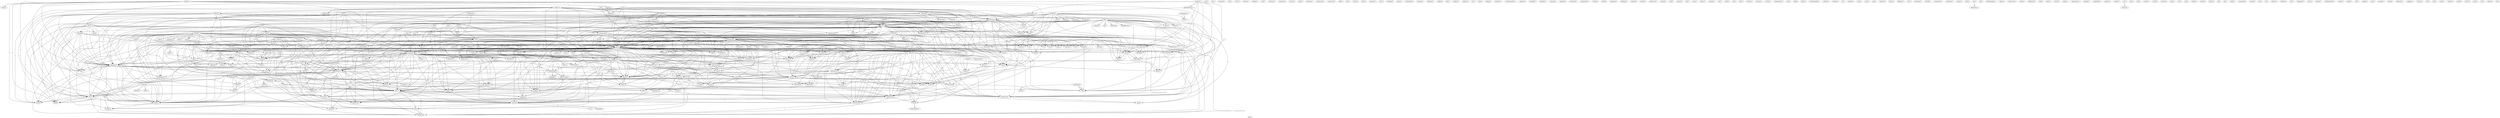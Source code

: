 digraph G {
  uses [ label="uses(4)" ];
  length [ label="length(6)" ];
  algorithm [ label="algorithm(6)" ];
  won [ label="won(1)" ];
  password [ label="password(3)" ];
  license [ label="license(1)" ];
  matter [ label="matter(1)" ];
  interoperate [ label="interoperate(1)" ];
  key [ label="key(32)" ];
  counter [ label="counter(1)" ];
  initialized [ label="initialized(1)" ];
  shipment [ label="shipment(1)" ];
  byte [ label="byte(1)" ];
  patent [ label="patent(1)" ];
  arr [ label="arr(3)" ];
  output [ label="output(5)" ];
  number [ label="number(15)" ];
  begins [ label="begins(1)" ];
  starts [ label="starts(1)" ];
  compress [ label="compress(3)" ];
  entropy [ label="entropy(7)" ];
  cryptanalysis [ label="cryptanalysis(11)" ];
  process [ label="process(2)" ];
  compress [ label="compress(1)" ];
  wedge [ label="wedge(1)" ];
  redundancy [ label="redundancy(4)" ];
  serve [ label="serve(2)" ];
  faq [ label="faq(6)" ];
  news [ label="news(2)" ];
  part [ label="part(9)" ];
  xx [ label="xx(1)" ];
  eighth [ label="eighth(1)" ];
  crypt [ label="crypt(7)" ];
  sha [ label="sha(1)" ];
  standard [ label="standard(1)" ];
  polyalphabetic [ label="polyalphabetic(1)" ];
  substitution [ label="substitution(6)" ];
  hardware [ label="hardware(4)" ];
  user [ label="user(3)" ];
  workstation [ label="workstation(1)" ];
  keyboard [ label="keyboard(1)" ];
  identifies [ label="identifies(1)" ];
  called [ label="called(2)" ];
  value [ label="value(2)" ];
  method [ label="method(3)" ];
  dependence [ label="dependence(1)" ];
  generator [ label="generator(2)" ];
  software [ label="software(6)" ];
  returns [ label="returns(1)" ];
  subject [ label="subject(2)" ];
  go [ label="go(1)" ];
  repeated [ label="repeated(1)" ];
  encryption [ label="encryption(10)" ];
  compression [ label="compression(6)" ];
  back [ label="back(1)" ];
  source [ label="source(6)" ];
  vol [ label="vol(6)" ];
  issuance [ label="issuance(1)" ];
  sell [ label="sell(1)" ];
  relaxation [ label="relaxation(2)" ];
  telephone [ label="telephone(2)" ];
  someone [ label="someone(2)" ];
  use [ label="use(5)" ];
  way [ label="way(1)" ];
  publish [ label="publish(1)" ];
  want [ label="want(1)" ];
  avoid [ label="avoid(1)" ];
  desire [ label="desire(1)" ];
  express [ label="express(1)" ];
  period [ label="period(1)" ];
  document [ label="document(1)" ];
  solution [ label="solution(2)" ];
  decrypt [ label="decrypt(3)" ];
  order [ label="order(1)" ];
  time [ label="time(8)" ];
  piracy [ label="piracy(1)" ];
  use [ label="use(3)" ];
  writes [ label="writes(1)" ];
  analysis [ label="analysis(2)" ];
  manner [ label="manner(1)" ];
  cipher [ label="cipher(8)" ];
  crack [ label="crack(1)" ];
  steve [ label="steve(1)" ];
  chance [ label="chance(1)" ];
  ranno [ label="ranno(2)" ];
  protects [ label="protects(1)" ];
  data [ label="data(2)" ];
  array [ label="array(2)" ];
  error [ label="error(1)" ];
  swap [ label="swap(2)" ];
  text [ label="text(11)" ];
  remain [ label="remain(1)" ];
  modran [ label="modran(1)" ];
  interval [ label="interval(3)" ];
  ranno [ label="ranno(3)" ];
  assume [ label="assume(2)" ];
  looks [ label="looks(1)" ];
  make [ label="make(4)" ];
  habit [ label="habit(1)" ];
  finds [ label="finds(1)" ];
  call [ label="call(2)" ];
  bergen [ label="bergen(1)" ];
  card [ label="card(1)" ];
  kinsman [ label="kinsman(1)" ];
  reporting [ label="reporting(1)" ];
  rsa [ label="rsa(1)" ];
  body [ label="body(1)" ];
  message [ label="message(4)" ];
  lecture [ label="lecture(1)" ];
  frequency [ label="frequency(3)" ];
  sample [ label="sample(2)" ];
  information [ label="information(9)" ];
  security [ label="security(5)" ];
  code [ label="code(3)" ];
  math [ label="math(1)" ];
  provides [ label="provides(1)" ];
  function [ label="function(4)" ];
  integer [ label="integer(1)" ];
  shuffle [ label="shuffle(3)" ];
  seed [ label="seed(3)" ];
  string [ label="string(2)" ];
  produce [ label="produce(1)" ];
  possession [ label="possession(1)" ];
  enemy [ label="enemy(2)" ];
  lacks [ label="lacks(1)" ];
  system [ label="system(3)" ];
  find [ label="find(3)" ];
  constraint [ label="constraint(1)" ];
  deal [ label="deal(1)" ];
  boy [ label="boy(1)" ];
  closed [ label="closed(1)" ];
  vigenere [ label="vigenere(1)" ];
  plaintext [ label="plaintext(4)" ];
  something [ label="something(3)" ];
  break [ label="break(4)" ];
  ciphertext [ label="ciphertext(7)" ];
  xor [ label="xor(3)" ];
  build [ label="build(1)" ];
  program [ label="program(1)" ];
  orem [ label="orem(1)" ];
  company [ label="company(1)" ];
  ut [ label="ut(1)" ];
  sells [ label="sells(1)" ];
  scheme [ label="scheme(1)" ];
  chinet [ label="chinet(1)" ];
  schneier [ label="schneier(2)" ];
  chi [ label="chi(1)" ];
  package [ label="package(3)" ];
  il [ label="il(1)" ];
  unit [ label="unit(1)" ];
  cat [ label="cat(2)" ];
  mail [ label="mail(6)" ];
  audio [ label="audio(2)" ];
  randomness [ label="randomness(2)" ];
  jure [ label="jure(1)" ];
  dev [ label="dev(2)" ];
  gives [ label="gives(3)" ];
  foo [ label="foo(1)" ];
  classified [ label="classified(1)" ];
  work [ label="work(4)" ];
  employs [ label="employs(1)" ];
  coded [ label="coded(1)" ];
  see [ label="see(6)" ];
  sin [ label="sin(2)" ];
  example [ label="example(9)" ];
  proceeds [ label="proceeds(1)" ];
  sense [ label="sense(1)" ];
  describe [ label="describe(2)" ];
  letter [ label="letter(2)" ];
  newsgroup [ label="newsgroup(1)" ];
  ask [ label="ask(1)" ];
  command [ label="command(3)" ];
  file [ label="file(3)" ];
  des [ label="des(3)" ];
  requires [ label="requires(1)" ];
  device [ label="device(1)" ];
  input [ label="input(1)" ];
  anything [ label="anything(1)" ];
  cryptologia [ label="cryptologia(6)" ];
  press [ label="press(1)" ];
  attempts [ label="attempts(1)" ];
  bahler [ label="bahler(2)" ];
  edu [ label="edu(2)" ];
  cryptography [ label="cryptography(7)" ];
  pub [ label="pub(1)" ];
  info [ label="info(1)" ];
  interoperation [ label="interoperation(1)" ];
  lifetime [ label="lifetime(1)" ];
  sequence [ label="sequence(4)" ];
  stream [ label="stream(4)" ];
  validate [ label="validate(1)" ];
  answer [ label="answer(3)" ];
  question [ label="question(3)" ];
  doesn [ label="doesn(2)" ];
  list [ label="list(8)" ];
  defeats [ label="defeats(1)" ];
  ftp [ label="ftp(1)" ];
  rtfm [ label="rtfm(1)" ];
  mit [ label="mit(1)" ];
  cia [ label="cia(1)" ];
  english [ label="english(2)" ];
  object [ label="object(1)" ];
  estimation [ label="estimation(1)" ];
  plenty [ label="plenty(1)" ];
  field [ label="field(1)" ];
  finite [ label="finite(1)" ];
  likelihood [ label="likelihood(2)" ];
  comes [ label="comes(1)" ];
  language [ label="language(2)" ];
  mean [ label="mean(1)" ];
  fact [ label="fact(3)" ];
  bit [ label="bit(4)" ];
  decryption [ label="decryption(3)" ];
  mean [ label="mean(2)" ];
  studies [ label="studies(1)" ];
  utah [ label="utah(1)" ];
  sound [ label="sound(2)" ];
  traffic [ label="traffic(2)" ];
  material [ label="material(2)" ];
  cryptosystem [ label="cryptosystem(3)" ];
  cover [ label="cover(2)" ];
  clock [ label="clock(1)" ];
  convert [ label="convert(1)" ];
  pseudo [ label="pseudo(1)" ];
  rest [ label="rest(1)" ];
  identifier [ label="identifier(1)" ];
  read [ label="read(1)" ];
  one [ label="one(1)" ];
  distribution [ label="distribution(3)" ];
  secure [ label="secure(2)" ];
  pseudo [ label="pseudo(2)" ];
  inkling [ label="inkling(1)" ];
  indicates [ label="indicates(1)" ];
  communication [ label="communication(1)" ];
  unix [ label="unix(4)" ];
  send [ label="send(3)" ];
  accessdata [ label="accessdata(2)" ];
  perform [ label="perform(1)" ];
  rosenfeld [ label="rosenfeld(1)" ];
  amount [ label="amount(3)" ];
  facilitate [ label="facilitate(1)" ];
  progress [ label="progress(1)" ];
  paradox [ label="paradox(1)" ];
  contains [ label="contains(1)" ];
  attacks [ label="attacks(1)" ];
  springer [ label="springer(1)" ];
  sum [ label="sum(1)" ];
  equals [ label="equals(1)" ];
  change [ label="change(1)" ];
  distinguish [ label="distinguish(1)" ];
  guide [ label="guide(1)" ];
  help [ label="help(1)" ];
  set [ label="set(2)" ];
  determine [ label="determine(1)" ];
  indication [ label="indication(1)" ];
  understand [ label="understand(1)" ];
  writing [ label="writing(1)" ];
  arrlth [ label="arrlth(2)" ];
  computer [ label="computer(1)" ];
  breaking [ label="breaking(1)" ];
  pc [ label="pc(1)" ];
  nothing [ label="nothing(1)" ];
  mossad [ label="mossad(2)" ];
  insight [ label="insight(1)" ];
  structure [ label="structure(1)" ];
  exploit [ label="exploit(1)" ];
  dimension [ label="dimension(1)" ];
  control [ label="control(1)" ];
  mind [ label="mind(1)" ];
  shift [ label="shift(1)" ];
  project [ label="project(1)" ];
  disk [ label="disk(4)" ];
  demo [ label="demo(2)" ];
  dea [ label="dea(1)" ];
  ncsu [ label="ncsu(1)" ];
  leaves [ label="leaves(1)" ];
  rom [ label="rom(7)" ];
  purpose [ label="purpose(1)" ];
  foil [ label="foil(2)" ];
  case [ label="case(3)" ];
  produced [ label="produced(2)" ];
  identification [ label="identification(1)" ];
  copy [ label="copy(2)" ];
  stage [ label="stage(1)" ];
  kind [ label="kind(1)" ];
  german [ label="german(1)" ];
  goo [ label="goo(1)" ];
  treat [ label="treat(1)" ];
  jan [ label="jan(2)" ];
  take [ label="take(1)" ];
  version [ label="version(1)" ];
  privacy [ label="privacy(1)" ];
  survey [ label="survey(1)" ];
  recover [ label="recover(2)" ];
  pem [ label="pem(4)" ];
  com [ label="com(1)" ];
  request [ label="request(1)" ];
  maintenance [ label="maintenance(1)" ];
  hod [ label="hod(1)" ];
  idea [ label="idea(2)" ];
  need [ label="need(2)" ];
  removes [ label="removes(2)" ];
  king [ label="king(2)" ];
  block [ label="block(1)" ];
  structure [ label="structure(2)" ];
  pseudorandom [ label="pseudorandom(1)" ];
  predict [ label="predict(1)" ];
  measure [ label="measure(1)" ];
  breaker [ label="breaker(1)" ];
  show [ label="show(1)" ];
  lattice [ label="lattice(2)" ];
  unicity [ label="unicity(12)" ];
  corresponds [ label="corresponds(2)" ];
  guarantees [ label="guarantees(1)" ];
  guarantee [ label="guarantee(1)" ];
  point [ label="point(2)" ];
  approximation [ label="approximation(1)" ];
  distance [ label="distance(10)" ];
  insecurity [ label="insecurity(3)" ];
  xi [ label="xi(2)" ];
  enigma [ label="enigma(3)" ];
  encrypt [ label="encrypt(1)" ];
  seem [ label="seem(1)" ];
  course [ label="course(3)" ];
  depends [ label="depends(1)" ];
  gain [ label="gain(1)" ];
  kah [ label="kah(2)" ];
  reference [ label="reference(1)" ];
  join [ label="join(1)" ];
  interest [ label="interest(1)" ];
  comm [ label="comm(1)" ];
  difficulty [ label="difficulty(1)" ];
  opponent [ label="opponent(2)" ];
  pgp [ label="pgp(5)" ];
  ripem [ label="ripem(3)" ];
  nsa [ label="nsa(1)" ];
  literature [ label="literature(1)" ];
  shirriff [ label="shirriff(1)" ];
  installation [ label="installation(1)" ];
  alt [ label="alt(2)" ];
  controller [ label="controller(1)" ];
  quatro [ label="quatro(1)" ];
  usa [ label="usa(5)" ];
  contact [ label="contact(1)" ];
  john [ label="john(2)" ];
  koz [ label="koz(2)" ];
  application [ label="application(1)" ];
  kul [ label="kul(1)" ];
  keykeykeykey [ label="keykeykeykey(1)" ];
  paper [ label="paper(1)" ];
  satisfaction [ label="satisfaction(1)" ];
  problem [ label="problem(1)" ];
  give [ label="give(2)" ];
  management [ label="management(6)" ];
  technology [ label="technology(1)" ];
  trust [ label="trust(1)" ];
  size [ label="size(1)" ];
  char [ label="char(1)" ];
  operation [ label="operation(1)" ];
  completion [ label="completion(2)" ];
  linear [ label="linear(1)" ];
  claim [ label="claim(1)" ];
  workbench [ label="workbench(1)" ];
  permutation [ label="permutation(1)" ];
  pad [ label="pad(2)" ];
  graph [ label="graph(1)" ];
  resist [ label="resist(1)" ];
  name [ label="name(1)" ];
  article [ label="article(1)" ];
  peleg [ label="peleg(1)" ];
  sparcstation [ label="sparcstation(1)" ];
  mailing [ label="mailing(1)" ];
  cryptology [ label="cryptology(1)" ];
  ignition [ label="ignition(1)" ];
  validity [ label="validity(1)" ];
  ree [ label="ree(1)" ];
  exercise [ label="exercise(1)" ];
  alan [ label="alan(1)" ];
  extent [ label="extent(1)" ];
  ascii [ label="ascii(1)" ];
  ben [ label="ben(1)" ];
  authentication [ label="authentication(1)" ];
  refers [ label="refers(1)" ];
  handling [ label="handling(1)" ];
  center [ label="center(1)" ];
  carrol [ label="carrol(2)" ];
  provide [ label="provide(1)" ];
  lotus [ label="lotus(1)" ];
  nov [ label="nov(1)" ];
  knu [ label="knu(1)" ];
  model [ label="model(1)" ];
  unix [ label="unix(1)" ];
  sinkov [ label="sinkov(2)" ];
  british [ label="british(1)" ];
  pd [ label="pd(1)" ];
  gai [ label="gai(1)" ];
  lynda [ label="lynda(1)" ];
  miscellany [ label="miscellany(2)" ];
  cbw [ label="cbw(1)" ];
  martin [ label="martin(2)" ];
  whole [ label="whole(1)" ];
  nth [ label="nth(1)" ];
  th [ label="th(1)" ];
  domain [ label="domain(1)" ];
  bennett [ label="bennett(1)" ];
  oct [ label="oct(2)" ];
  sequential [ label="sequential(1)" ];
  chris [ label="chris(1)" ];
  variety [ label="variety(1)" ];
  decipherment [ label="decipherment(1)" ];
  isolate [ label="isolate(1)" ];
  cryptologia [ label="cryptologia(2)" ];
  pirate [ label="pirate(1)" ];
  wel [ label="wel(1)" ];
  knowledge [ label="knowledge(1)" ];
  st [ label="st(1)" ];
  coding [ label="coding(2)" ];
  acm [ label="acm(1)" ];
  michael [ label="michael(1)" ];
  rsaref [ label="rsaref(1)" ];
  hierarchy [ label="hierarchy(1)" ];
  displacement [ label="displacement(2)" ];
  gai [ label="gai(1)" ];
  spillman [ label="spillman(1)" ];
  science [ label="science(1)" ];
  ber [ label="ber(1)" ];
  cost [ label="cost(1)" ];
  april [ label="april(1)" ];
  archive [ label="archive(1)" ];
  needs [ label="needs(2)" ];
  bruce [ label="bruce(1)" ];
  wordperfect [ label="wordperfect(5)" ];
  note [ label="note(1)" ];
  vcr [ label="vcr(3)" ];
  expert [ label="expert(1)" ];
  cd [ label="cd(6)" ];
  uses -> length [ label="1" ];
  uses -> algorithm [ label="1" ];
  uses -> won [ label="1" ];
  uses -> password [ label="1" ];
  uses -> license [ label="1" ];
  uses -> matter [ label="1" ];
  uses -> interoperate [ label="1" ];
  uses -> key [ label="1" ];
  uses -> counter [ label="1" ];
  uses -> initialized [ label="1" ];
  uses -> shipment [ label="1" ];
  uses -> byte [ label="1" ];
  uses -> patent [ label="1" ];
  output -> number [ label="1" ];
  output -> begins [ label="1" ];
  output -> starts [ label="1" ];
  output -> compress [ label="1" ];
  output -> entropy [ label="1" ];
  output -> cryptanalysis [ label="1" ];
  output -> process [ label="1" ];
  output -> byte [ label="1" ];
  output -> compress [ label="1" ];
  output -> wedge [ label="1" ];
  output -> redundancy [ label="1" ];
  output -> serve [ label="1" ];
  faq -> news [ label="1" ];
  faq -> part [ label="5" ];
  faq -> xx [ label="2" ];
  faq -> eighth [ label="3" ];
  faq -> crypt [ label="1" ];
  standard -> polyalphabetic [ label="1" ];
  standard -> substitution [ label="1" ];
  standard -> hardware [ label="1" ];
  standard -> user [ label="1" ];
  standard -> workstation [ label="1" ];
  standard -> keyboard [ label="1" ];
  standard -> identifies [ label="1" ];
  standard -> called [ label="1" ];
  number -> value [ label="1" ];
  number -> method [ label="1" ];
  number -> dependence [ label="1" ];
  number -> generator [ label="1" ];
  number -> software [ label="2" ];
  number -> returns [ label="1" ];
  number -> cryptanalysis [ label="1" ];
  number -> key [ label="1" ];
  number -> subject [ label="1" ];
  number -> go [ label="1" ];
  number -> repeated [ label="1" ];
  number -> encryption [ label="1" ];
  number -> wedge [ label="1" ];
  number -> compression [ label="1" ];
  number -> back [ label="1" ];
  number -> source [ label="1" ];
  number -> vol [ label="1" ];
  number -> serve [ label="1" ];
  relaxation -> software [ label="1" ];
  relaxation -> subject [ label="1" ];
  relaxation -> telephone [ label="1" ];
  someone -> use [ label="1" ];
  someone -> way [ label="1" ];
  someone -> publish [ label="1" ];
  someone -> software [ label="1" ];
  someone -> want [ label="1" ];
  someone -> avoid [ label="1" ];
  someone -> desire [ label="1" ];
  someone -> express [ label="1" ];
  someone -> period [ label="1" ];
  someone -> document [ label="1" ];
  someone -> solution [ label="1" ];
  someone -> user [ label="1" ];
  someone -> decrypt [ label="1" ];
  someone -> order [ label="1" ];
  someone -> time [ label="1" ];
  someone -> piracy [ label="1" ];
  someone -> back [ label="1" ];
  someone -> use [ label="1" ];
  someone -> writes [ label="1" ];
  analysis -> manner [ label="1" ];
  analysis -> cipher [ label="1" ];
  analysis -> crack [ label="1" ];
  analysis -> serve [ label="1" ];
  length -> ranno [ label="1" ];
  length -> protects [ label="1" ];
  length -> data [ label="1" ];
  length -> array [ label="1" ];
  length -> error [ label="1" ];
  length -> swap [ label="1" ];
  length -> text [ label="2" ];
  length -> time [ label="1" ];
  length -> repeated [ label="2" ];
  length -> remain [ label="1" ];
  length -> modran [ label="1" ];
  length -> interval [ label="1" ];
  length -> ranno [ label="1" ];
  assume -> looks [ label="1" ];
  assume -> make [ label="1" ];
  assume -> habit [ label="1" ];
  assume -> finds [ label="1" ];
  ranno -> value [ label="3" ];
  ranno -> returns [ label="3" ];
  ranno -> error [ label="2" ];
  ranno -> go [ label="3" ];
  ranno -> back [ label="3" ];
  ranno -> interval [ label="2" ];
  ranno -> call [ label="3" ];
  rsa -> use [ label="1" ];
  rsa -> body [ label="1" ];
  rsa -> license [ label="2" ];
  rsa -> interoperate [ label="1" ];
  rsa -> key [ label="1" ];
  rsa -> use [ label="1" ];
  rsa -> patent [ label="2" ];
  rsa -> message [ label="1" ];
  polyalphabetic -> substitution [ label="1" ];
  polyalphabetic -> vol [ label="1" ];
  frequency -> sample [ label="1" ];
  frequency -> text [ label="1" ];
  data -> information [ label="1" ];
  data -> security [ label="1" ];
  data -> code [ label="1" ];
  data -> encryption [ label="1" ];
  data -> remain [ label="1" ];
  data -> vol [ label="2" ];
  function -> integer [ label="1" ];
  function -> shuffle [ label="1" ];
  function -> array [ label="1" ];
  function -> seed [ label="1" ];
  function -> string [ label="1" ];
  function -> error [ label="1" ];
  function -> swap [ label="1" ];
  function -> code [ label="1" ];
  function -> produce [ label="1" ];
  function -> modran [ label="2" ];
  function -> interval [ label="2" ];
  function -> ranno [ label="1" ];
  enemy -> lacks [ label="1" ];
  enemy -> system [ label="1" ];
  enemy -> key [ label="1" ];
  enemy -> encryption [ label="1" ];
  enemy -> redundancy [ label="1" ];
  enemy -> find [ label="1" ];
  vigenere -> plaintext [ label="1" ];
  vigenere -> something [ label="1" ];
  vigenere -> break [ label="2" ];
  vigenere -> ciphertext [ label="1" ];
  vigenere -> called [ label="1" ];
  vigenere -> xor [ label="1" ];
  news -> part [ label="1" ];
  news -> xx [ label="1" ];
  news -> crypt [ label="1" ];
  orem -> company [ label="1" ];
  orem -> ut [ label="1" ];
  orem -> password [ label="1" ];
  orem -> sells [ label="1" ];
  orem -> scheme [ label="1" ];
  orem -> chinet [ label="1" ];
  orem -> schneier [ label="1" ];
  orem -> break [ label="1" ];
  orem -> decrypt [ label="1" ];
  orem -> chi [ label="1" ];
  orem -> package [ label="1" ];
  orem -> il [ label="1" ];
  cat -> mail [ label="1" ];
  cat -> audio [ label="1" ];
  cat -> entropy [ label="1" ];
  cat -> randomness [ label="1" ];
  cat -> key [ label="1" ];
  cat -> jure [ label="1" ];
  cat -> dev [ label="1" ];
  cat -> gives [ label="1" ];
  cat -> called [ label="1" ];
  cat -> foo [ label="1" ];
  classified -> use [ label="1" ];
  classified -> work [ label="1" ];
  classified -> employs [ label="1" ];
  classified -> coded [ label="1" ];
  classified -> use [ label="1" ];
  classified -> see [ label="1" ];
  sin -> example [ label="1" ];
  describe -> letter [ label="1" ];
  describe -> text [ label="1" ];
  mail -> ask [ label="1" ];
  mail -> jure [ label="2" ];
  mail -> called [ label="2" ];
  method -> command [ label="1" ];
  method -> password [ label="1" ];
  method -> file [ label="1" ];
  method -> compress [ label="1" ];
  method -> des [ label="1" ];
  method -> counter [ label="1" ];
  method -> initialized [ label="1" ];
  method -> byte [ label="1" ];
  method -> jure [ label="1" ];
  method -> repeated [ label="1" ];
  method -> compress [ label="1" ];
  method -> called [ label="1" ];
  audio -> device [ label="1" ];
  audio -> file [ label="1" ];
  audio -> compress [ label="1" ];
  audio -> randomness [ label="1" ];
  audio -> compress [ label="1" ];
  audio -> input [ label="1" ];
  audio -> source [ label="1" ];
  audio -> anything [ label="1" ];
  audio -> gives [ label="1" ];
  audio -> foo [ label="1" ];
  cryptologia -> press [ label="1" ];
  cryptologia -> vol [ label="5" ];
  edu -> part [ label="1" ];
  edu -> xx [ label="1" ];
  edu -> cryptography [ label="1" ];
  edu -> pub [ label="1" ];
  algorithm -> software [ label="1" ];
  algorithm -> body [ label="1" ];
  algorithm -> interoperation [ label="1" ];
  algorithm -> license [ label="1" ];
  algorithm -> lifetime [ label="1" ];
  algorithm -> sequence [ label="1" ];
  algorithm -> stream [ label="1" ];
  algorithm -> interoperate [ label="1" ];
  algorithm -> subject [ label="1" ];
  algorithm -> hardware [ label="1" ];
  algorithm -> time [ label="1" ];
  algorithm -> patent [ label="1" ];
  algorithm -> vol [ label="1" ];
  algorithm -> telephone [ label="1" ];
  algorithm -> message [ label="1" ];
  answer -> won [ label="1" ];
  answer -> question [ label="1" ];
  answer -> sample [ label="1" ];
  answer -> matter [ label="1" ];
  answer -> make [ label="1" ];
  answer -> doesn [ label="1" ];
  answer -> list [ label="1" ];
  answer -> text [ label="1" ];
  answer -> message [ label="1" ];
  ftp -> part [ label="1" ];
  ftp -> xx [ label="1" ];
  ftp -> cryptography [ label="1" ];
  ftp -> pub [ label="1" ];
  ftp -> rtfm [ label="1" ];
  ftp -> mit [ label="1" ];
  substitution -> software [ label="1" ];
  substitution -> subject [ label="1" ];
  substitution -> vol [ label="3" ];
  substitution -> telephone [ label="1" ];
  english -> won [ label="1" ];
  english -> plaintext [ label="1" ];
  english -> information [ label="1" ];
  english -> object [ label="1" ];
  english -> estimation [ label="1" ];
  english -> sample [ label="1" ];
  english -> matter [ label="1" ];
  english -> entropy [ label="1" ];
  english -> plenty [ label="1" ];
  english -> make [ label="1" ];
  english -> field [ label="1" ];
  english -> list [ label="4" ];
  english -> key [ label="1" ];
  english -> finite [ label="1" ];
  english -> likelihood [ label="1" ];
  english -> letter [ label="2" ];
  english -> comes [ label="1" ];
  english -> text [ label="5" ];
  english -> byte [ label="1" ];
  english -> language [ label="1" ];
  english -> redundancy [ label="1" ];
  english -> mean [ label="1" ];
  english -> fact [ label="1" ];
  english -> bit [ label="1" ];
  english -> called [ label="1" ];
  english -> decryption [ label="1" ];
  english -> mean [ label="1" ];
  english -> studies [ label="1" ];
  english -> message [ label="1" ];
  english -> find [ label="1" ];
  sound -> entropy [ label="1" ];
  sound -> key [ label="1" ];
  sound -> traffic [ label="1" ];
  sound -> material [ label="1" ];
  sound -> cryptosystem [ label="1" ];
  sound -> cover [ label="1" ];
  sound -> clock [ label="1" ];
  part -> plaintext [ label="1" ];
  part -> convert [ label="1" ];
  part -> xx [ label="1" ];
  part -> pseudo [ label="1" ];
  part -> entropy [ label="1" ];
  part -> rest [ label="1" ];
  part -> seed [ label="1" ];
  part -> key [ label="2" ];
  part -> example [ label="1" ];
  part -> string [ label="1" ];
  part -> material [ label="1" ];
  part -> identifier [ label="2" ];
  part -> eighth [ label="2" ];
  part -> user [ label="2" ];
  part -> read [ label="1" ];
  part -> one [ label="2" ];
  part -> distribution [ label="1" ];
  part -> secure [ label="1" ];
  part -> pseudo [ label="1" ];
  unix -> command [ label="2" ];
  unix -> compress [ label="1" ];
  unix -> cryptanalysis [ label="1" ];
  unix -> example [ label="1" ];
  unix -> send [ label="2" ];
  unix -> crypt [ label="2" ];
  unix -> byte [ label="1" ];
  unix -> secure [ label="2" ];
  unix -> compress [ label="1" ];
  unix -> wedge [ label="1" ];
  unix -> serve [ label="1" ];
  accessdata -> company [ label="1" ];
  accessdata -> ut [ label="1" ];
  accessdata -> password [ label="1" ];
  accessdata -> sells [ label="1" ];
  accessdata -> scheme [ label="1" ];
  accessdata -> chinet [ label="1" ];
  accessdata -> schneier [ label="1" ];
  accessdata -> break [ label="1" ];
  accessdata -> decrypt [ label="1" ];
  accessdata -> chi [ label="1" ];
  accessdata -> package [ label="1" ];
  accessdata -> il [ label="1" ];
  use -> amount [ label="1" ];
  use -> pseudo [ label="2" ];
  use -> facilitate [ label="1" ];
  use -> body [ label="1" ];
  use -> progress [ label="1" ];
  use -> employs [ label="1" ];
  use -> stream [ label="2" ];
  use -> interoperate [ label="1" ];
  use -> key [ label="4" ];
  use -> coded [ label="1" ];
  use -> finite [ label="1" ];
  use -> avoid [ label="1" ];
  use -> period [ label="1" ];
  use -> user [ label="1" ];
  use -> order [ label="1" ];
  use -> time [ label="1" ];
  use -> encryption [ label="2" ];
  use -> compression [ label="2" ];
  use -> piracy [ label="1" ];
  use -> redundancy [ label="1" ];
  use -> vol [ label="1" ];
  use -> pseudo [ label="2" ];
  use -> message [ label="1" ];
  plaintext -> called [ label="1" ];
  plaintext -> decryption [ label="1" ];
  plaintext -> xor [ label="1" ];
  attacks -> time [ label="1" ];
  attacks -> remain [ label="1" ];
  command -> file [ label="1" ];
  command -> compress [ label="1" ];
  command -> key [ label="1" ];
  command -> jure [ label="1" ];
  command -> secure [ label="2" ];
  command -> compress [ label="1" ];
  command -> called [ label="1" ];
  amount -> information [ label="1" ];
  amount -> facilitate [ label="1" ];
  amount -> progress [ label="1" ];
  amount -> sum [ label="1" ];
  amount -> entropy [ label="1" ];
  amount -> key [ label="2" ];
  amount -> text [ label="1" ];
  amount -> equals [ label="1" ];
  amount -> encryption [ label="1" ];
  amount -> redundancy [ label="1" ];
  amount -> ciphertext [ label="2" ];
  amount -> source [ label="1" ];
  amount -> decryption [ label="1" ];
  information -> change [ label="1" ];
  information -> distinguish [ label="1" ];
  information -> entropy [ label="1" ];
  information -> plenty [ label="1" ];
  information -> cryptanalysis [ label="1" ];
  information -> make [ label="1" ];
  information -> work [ label="1" ];
  information -> guide [ label="1" ];
  information -> key [ label="4" ];
  information -> example [ label="1" ];
  information -> help [ label="1" ];
  information -> traffic [ label="1" ];
  information -> material [ label="1" ];
  information -> set [ label="1" ];
  information -> text [ label="1" ];
  information -> code [ label="1" ];
  information -> byte [ label="1" ];
  information -> equals [ label="1" ];
  information -> encryption [ label="1" ];
  information -> redundancy [ label="1" ];
  information -> ciphertext [ label="1" ];
  information -> source [ label="1" ];
  information -> interval [ label="1" ];
  information -> cryptosystem [ label="2" ];
  information -> gives [ label="1" ];
  information -> decryption [ label="2" ];
  information -> cover [ label="1" ];
  information -> determine [ label="1" ];
  information -> see [ label="1" ];
  generator -> pseudo [ label="1" ];
  generator -> seed [ label="1" ];
  generator -> string [ label="1" ];
  generator -> pseudo [ label="1" ];
  software -> company [ label="2" ];
  software -> ut [ label="2" ];
  software -> pseudo [ label="1" ];
  software -> want [ label="1" ];
  software -> seed [ label="1" ];
  software -> string [ label="1" ];
  software -> avoid [ label="1" ];
  software -> subject [ label="1" ];
  software -> period [ label="1" ];
  software -> user [ label="1" ];
  software -> decrypt [ label="2" ];
  software -> order [ label="1" ];
  software -> time [ label="1" ];
  software -> package [ label="2" ];
  software -> piracy [ label="1" ];
  software -> use [ label="1" ];
  software -> pseudo [ label="1" ];
  question -> make [ label="1" ];
  question -> work [ label="1" ];
  question -> doesn [ label="1" ];
  question -> crypt [ label="1" ];
  question -> one [ label="1" ];
  pseudo -> seed [ label="1" ];
  pseudo -> stream [ label="2" ];
  pseudo -> key [ label="2" ];
  pseudo -> string [ label="2" ];
  pc -> password [ label="1" ];
  pc -> sells [ label="1" ];
  pc -> scheme [ label="1" ];
  pc -> chinet [ label="1" ];
  pc -> schneier [ label="1" ];
  pc -> nothing [ label="1" ];
  pc -> hardware [ label="1" ];
  pc -> break [ label="1" ];
  pc -> user [ label="1" ];
  pc -> workstation [ label="1" ];
  pc -> chi [ label="1" ];
  pc -> keyboard [ label="1" ];
  pc -> identifies [ label="1" ];
  pc -> il [ label="1" ];
  structure -> sequence [ label="2" ];
  structure -> make [ label="2" ];
  structure -> exploit [ label="1" ];
  sample -> text [ label="1" ];
  cryptography -> system [ label="1" ];
  cryptography -> key [ label="1" ];
  cryptography -> eighth [ label="2" ];
  cryptography -> crypt [ label="1" ];
  cryptography -> produce [ label="1" ];
  cryptography -> encryption [ label="1" ];
  cryptography -> redundancy [ label="1" ];
  cryptography -> mind [ label="1" ];
  ask -> disk [ label="1" ];
  ask -> demo [ label="1" ];
  password -> counter [ label="2" ];
  password -> scheme [ label="1" ];
  password -> initialized [ label="2" ];
  password -> byte [ label="2" ];
  rom -> purpose [ label="1" ];
  rom -> key [ label="3" ];
  rom -> foil [ label="2" ];
  rom -> case [ label="1" ];
  rom -> avoid [ label="1" ];
  rom -> desire [ label="1" ];
  rom -> process [ label="1" ];
  rom -> set [ label="1" ];
  rom -> produced [ label="1" ];
  rom -> identifier [ label="1" ];
  rom -> express [ label="1" ];
  rom -> period [ label="1" ];
  rom -> user [ label="2" ];
  rom -> one [ label="2" ];
  rom -> identification [ label="1" ];
  rom -> order [ label="1" ];
  rom -> time [ label="1" ];
  rom -> copy [ label="1" ];
  rom -> encryption [ label="1" ];
  rom -> piracy [ label="1" ];
  rom -> use [ label="1" ];
  rom -> stage [ label="1" ];
  rom -> kind [ label="1" ];
  file -> compress [ label="1" ];
  file -> entropy [ label="2" ];
  file -> randomness [ label="1" ];
  file -> seed [ label="1" ];
  file -> key [ label="2" ];
  file -> example [ label="1" ];
  file -> string [ label="1" ];
  file -> jure [ label="1" ];
  file -> compress [ label="1" ];
  file -> called [ label="1" ];
  file -> pseudo [ label="1" ];
  system -> key [ label="1" ];
  system -> recover [ label="1" ];
  system -> encryption [ label="1" ];
  pem -> compress [ label="2" ];
  pem -> key [ label="2" ];
  pem -> des [ label="2" ];
  pem -> crypt [ label="1" ];
  pem -> jure [ label="2" ];
  pem -> one [ label="2" ];
  pem -> secure [ label="1" ];
  pem -> time [ label="1" ];
  pem -> compress [ label="2" ];
  pem -> com [ label="2" ];
  pem -> dev [ label="2" ];
  pem -> called [ label="2" ];
  pem -> request [ label="2" ];
  idea -> need [ label="1" ];
  idea -> interoperate [ label="1" ];
  idea -> key [ label="1" ];
  idea -> removes [ label="1" ];
  idea -> use [ label="1" ];
  idea -> message [ label="1" ];
  structure -> sequence [ label="2" ];
  structure -> make [ label="2" ];
  structure -> exploit [ label="1" ];
  compress -> entropy [ label="1" ];
  compress -> cryptanalysis [ label="1" ];
  compress -> randomness [ label="1" ];
  compress -> key [ label="1" ];
  compress -> byte [ label="1" ];
  compress -> jure [ label="1" ];
  compress -> distribution [ label="1" ];
  compress -> wedge [ label="1" ];
  compress -> gives [ label="1" ];
  compress -> called [ label="1" ];
  compress -> foo [ label="1" ];
  compress -> serve [ label="1" ];
  entropy -> randomness [ label="1" ];
  entropy -> key [ label="1" ];
  entropy -> string [ label="1" ];
  entropy -> likelihood [ label="1" ];
  entropy -> letter [ label="1" ];
  entropy -> measure [ label="2" ];
  entropy -> comes [ label="1" ];
  entropy -> text [ label="1" ];
  entropy -> equals [ label="1" ];
  entropy -> encryption [ label="1" ];
  entropy -> source [ label="1" ];
  entropy -> anything [ label="1" ];
  entropy -> studies [ label="1" ];
  entropy -> pseudo [ label="1" ];
  sequence -> show [ label="1" ];
  sequence -> one [ label="1" ];
  sequence -> lattice [ label="1" ];
  unicity -> make [ label="1" ];
  unicity -> work [ label="1" ];
  unicity -> security [ label="1" ];
  unicity -> doesn [ label="1" ];
  unicity -> key [ label="2" ];
  unicity -> corresponds [ label="1" ];
  unicity -> something [ label="1" ];
  unicity -> guarantees [ label="1" ];
  unicity -> guarantee [ label="1" ];
  unicity -> point [ label="2" ];
  unicity -> text [ label="1" ];
  unicity -> equals [ label="1" ];
  unicity -> cipher [ label="1" ];
  unicity -> encryption [ label="1" ];
  unicity -> approximation [ label="1" ];
  unicity -> distance [ label="10" ];
  unicity -> ciphertext [ label="3" ];
  unicity -> source [ label="1" ];
  unicity -> insecurity [ label="1" ];
  unicity -> gives [ label="2" ];
  unicity -> decryption [ label="1" ];
  unicity -> find [ label="1" ];
  enigma -> security [ label="1" ];
  enigma -> code [ label="1" ];
  need -> produce [ label="1" ];
  need -> modran [ label="1" ];
  need -> interval [ label="1" ];
  cryptanalysis -> work [ label="1" ];
  cryptanalysis -> show [ label="1" ];
  cryptanalysis -> break [ label="1" ];
  cryptanalysis -> distance [ label="1" ];
  cryptanalysis -> vol [ label="3" ];
  cryptanalysis -> see [ label="1" ];
  shuffle -> array [ label="1" ];
  shuffle -> error [ label="1" ];
  shuffle -> swap [ label="1" ];
  shuffle -> code [ label="1" ];
  shuffle -> modran [ label="1" ];
  shuffle -> interval [ label="1" ];
  shuffle -> ranno [ label="1" ];
  course -> make [ label="1" ];
  course -> habit [ label="1" ];
  course -> list [ label="1" ];
  course -> one [ label="1" ];
  course -> finds [ label="1" ];
  course -> depends [ label="1" ];
  course -> cryptosystem [ label="1" ];
  make -> habit [ label="1" ];
  make -> list [ label="1" ];
  make -> text [ label="1" ];
  make -> finds [ label="1" ];
  make -> ciphertext [ label="1" ];
  make -> gives [ label="1" ];
  make -> decryption [ label="1" ];
  work -> key [ label="1" ];
  work -> subject [ label="1" ];
  work -> use [ label="1" ];
  work -> find [ label="1" ];
  work -> see [ label="1" ];
  kah -> list [ label="1" ];
  kah -> reference [ label="1" ];
  security -> doesn [ label="1" ];
  security -> code [ label="1" ];
  security -> one [ label="1" ];
  security -> opponent [ label="1" ];
  security -> pgp [ label="1" ];
  security -> ripem [ label="1" ];
  array -> error [ label="1" ];
  array -> swap [ label="1" ];
  array -> modran [ label="1" ];
  array -> interval [ label="1" ];
  array -> ranno [ label="1" ];
  array -> pseudo [ label="1" ];
  alt -> pgp [ label="1" ];
  alt -> ripem [ label="1" ];
  seed -> string [ label="2" ];
  seed -> opponent [ label="1" ];
  seed -> pseudo [ label="1" ];
  usa -> shipment [ label="3" ];
  usa -> patent [ label="2" ];
  list -> text [ label="2" ];
  list -> com [ label="1" ];
  list -> dev [ label="1" ];
  list -> depends [ label="2" ];
  list -> contact [ label="1" ];
  list -> request [ label="1" ];
  koz -> application [ label="1" ];
  stream -> text [ label="1" ];
  stream -> byte [ label="1" ];
  stream -> bit [ label="1" ];
  key -> coded [ label="2" ];
  key -> disk [ label="1" ];
  key -> problem [ label="1" ];
  key -> example [ label="1" ];
  key -> string [ label="1" ];
  key -> counter [ label="1" ];
  key -> traffic [ label="1" ];
  key -> material [ label="2" ];
  key -> something [ label="3" ];
  key -> process [ label="1" ];
  key -> set [ label="2" ];
  key -> identifier [ label="1" ];
  key -> guarantees [ label="1" ];
  key -> give [ label="1" ];
  key -> guarantee [ label="1" ];
  key -> management [ label="5" ];
  key -> initialized [ label="1" ];
  key -> text [ label="5" ];
  key -> byte [ label="1" ];
  key -> user [ label="1" ];
  key -> equals [ label="1" ];
  key -> jure [ label="1" ];
  key -> one [ label="1" ];
  key -> cipher [ label="3" ];
  key -> secure [ label="2" ];
  key -> demo [ label="1" ];
  key -> repeated [ label="2" ];
  key -> copy [ label="2" ];
  key -> encryption [ label="2" ];
  key -> use [ label="2" ];
  key -> redundancy [ label="1" ];
  key -> distance [ label="1" ];
  key -> ciphertext [ label="1" ];
  key -> insecurity [ label="1" ];
  key -> interval [ label="1" ];
  key -> technology [ label="2" ];
  key -> bit [ label="2" ];
  key -> cryptosystem [ label="1" ];
  key -> called [ label="2" ];
  key -> xor [ label="1" ];
  key -> trust [ label="1" ];
  key -> cover [ label="1" ];
  key -> size [ label="1" ];
  key -> char [ label="1" ];
  key -> stage [ label="1" ];
  key -> pseudo [ label="1" ];
  key -> telephone [ label="2" ];
  key -> message [ label="2" ];
  key -> call [ label="1" ];
  disk -> operation [ label="2" ];
  disk -> decrypt [ label="1" ];
  disk -> char [ label="1" ];
  disk -> completion [ label="2" ];
  disk -> clock [ label="2" ];
  example -> linear [ label="1" ];
  example -> string [ label="1" ];
  example -> operation [ label="1" ];
  example -> management [ label="1" ];
  example -> byte [ label="1" ];
  example -> one [ label="1" ];
  example -> secure [ label="1" ];
  example -> compress [ label="2" ];
  example -> wedge [ label="1" ];
  example -> dev [ label="1" ];
  example -> use [ label="1" ];
  example -> input [ label="1" ];
  example -> source [ label="1" ];
  example -> interval [ label="1" ];
  example -> technology [ label="1" ];
  example -> anything [ label="1" ];
  example -> cryptosystem [ label="1" ];
  example -> gives [ label="1" ];
  example -> determine [ label="1" ];
  example -> foo [ label="1" ];
  example -> pseudo [ label="1" ];
  example -> telephone [ label="1" ];
  example -> completion [ label="1" ];
  example -> clock [ label="1" ];
  example -> serve [ label="1" ];
  show -> break [ label="1" ];
  show -> lattice [ label="1" ];
  finite -> redundancy [ label="1" ];
  corresponds -> exploit [ label="1" ];
  des -> jure [ label="2" ];
  des -> compress [ label="2" ];
  des -> use [ label="1" ];
  des -> distance [ label="1" ];
  des -> ciphertext [ label="1" ];
  des -> called [ label="2" ];
  des -> message [ label="1" ];
  case -> go [ label="1" ];
  case -> one [ label="2" ];
  case -> permutation [ label="1" ];
  case -> back [ label="1" ];
  case -> ranno [ label="1" ];
  case -> pseudo [ label="1" ];
  case -> kind [ label="1" ];
  case -> call [ label="1" ];
  subject -> eighth [ label="1" ];
  subject -> crypt [ label="1" ];
  subject -> name [ label="1" ];
  material -> cover [ label="1" ];
  something -> guarantees [ label="1" ];
  something -> guarantee [ label="1" ];
  something -> insecurity [ label="1" ];
  something -> called [ label="1" ];
  something -> xor [ label="1" ];
  set -> encryption [ label="1" ];
  set -> stage [ label="1" ];
  likelihood -> letter [ label="1" ];
  likelihood -> comes [ label="1" ];
  likelihood -> text [ label="1" ];
  likelihood -> studies [ label="1" ];
  letter -> comes [ label="1" ];
  ree -> exercise [ label="1" ];
  removes -> text [ label="1" ];
  give -> management [ label="1" ];
  give -> extent [ label="1" ];
  give -> demo [ label="1" ];
  give -> call [ label="1" ];
  ascii -> text [ label="1" ];
  ascii -> distance [ label="1" ];
  ascii -> ciphertext [ label="1" ];
  ascii -> bit [ label="1" ];
  management -> distribution [ label="1" ];
  management -> secure [ label="2" ];
  management -> use [ label="2" ];
  management -> technology [ label="2" ];
  management -> authentication [ label="1" ];
  management -> refers [ label="1" ];
  management -> telephone [ label="2" ];
  management -> handling [ label="1" ];
  crypt -> secure [ label="2" ];
  crypt -> ciphertext [ label="2" ];
  hardware -> user [ label="1" ];
  hardware -> keyboard [ label="1" ];
  hardware -> source [ label="1" ];
  hardware -> identifies [ label="1" ];
  text -> byte [ label="1" ];
  text -> equals [ label="1" ];
  text -> encryption [ label="1" ];
  text -> redundancy [ label="1" ];
  text -> source [ label="1" ];
  text -> bit [ label="1" ];
  text -> decryption [ label="1" ];
  break -> cipher [ label="2" ];
  break -> repeated [ label="2" ];
  code -> modran [ label="1" ];
  code -> interval [ label="1" ];
  code -> ranno [ label="1" ];
  byte -> wedge [ label="1" ];
  byte -> redundancy [ label="2" ];
  byte -> decryption [ label="2" ];
  byte -> serve [ label="1" ];
  user -> order [ label="1" ];
  user -> time [ label="1" ];
  user -> keyboard [ label="1" ];
  user -> piracy [ label="1" ];
  unix -> secure [ label="2" ];
  unix -> compress [ label="1" ];
  unix -> wedge [ label="1" ];
  unix -> serve [ label="1" ];
  one -> distribution [ label="2" ];
  one -> secure [ label="2" ];
  one -> time [ label="2" ];
  one -> compress [ label="1" ];
  one -> finds [ label="1" ];
  one -> encryption [ label="1" ];
  one -> back [ label="1" ];
  one -> source [ label="1" ];
  one -> bit [ label="1" ];
  one -> called [ label="1" ];
  one -> ranno [ label="1" ];
  one -> pseudo [ label="1" ];
  one -> see [ label="2" ];
  one -> kind [ label="1" ];
  one -> call [ label="1" ];
  distribution -> authentication [ label="1" ];
  distribution -> handling [ label="1" ];
  decrypt -> char [ label="1" ];
  cipher -> ciphertext [ label="2" ];
  cipher -> called [ label="2" ];
  cipher -> xor [ label="2" ];
  secure -> use [ label="1" ];
  secure -> telephone [ label="1" ];
  time -> piracy [ label="1" ];
  time -> remain [ label="1" ];
  time -> see [ label="2" ];
  package -> vol [ label="1" ];
  cbw -> ciphertext [ label="1" ];
  cbw -> source [ label="1" ];
  language -> whole [ label="1" ];
  repeated -> use [ label="1" ];
  repeated -> redundancy [ label="1" ];
  repeated -> ciphertext [ label="1" ];
  repeated -> called [ label="1" ];
  repeated -> xor [ label="1" ];
  compress -> wedge [ label="1" ];
  compress -> gives [ label="1" ];
  compress -> called [ label="1" ];
  compress -> foo [ label="1" ];
  compress -> serve [ label="1" ];
  produce -> redundancy [ label="1" ];
  produce -> interval [ label="1" ];
  encryption -> stage [ label="1" ];
  compression -> redundancy [ label="1" ];
  compression -> mind [ label="1" ];
  dev -> gives [ label="1" ];
  dev -> request [ label="1" ];
  dev -> foo [ label="1" ];
  back -> ciphertext [ label="1" ];
  use -> redundancy [ label="1" ];
  use -> vol [ label="1" ];
  use -> pseudo [ label="2" ];
  use -> message [ label="1" ];
  redundancy -> decryption [ label="1" ];
  cryptologia -> vol [ label="5" ];
  distance -> ciphertext [ label="3" ];
  distance -> source [ label="1" ];
  distance -> insecurity [ label="1" ];
  distance -> gives [ label="2" ];
  distance -> decryption [ label="1" ];
  distance -> find [ label="1" ];
  ciphertext -> source [ label="2" ];
  ciphertext -> called [ label="1" ];
  ciphertext -> decryption [ label="2" ];
  ciphertext -> xor [ label="1" ];
  pgp -> patent [ label="1" ];
  pgp -> called [ label="1" ];
  pgp -> message [ label="1" ];
  fact -> bit [ label="1" ];
  fact -> called [ label="1" ];
  fact -> studies [ label="1" ];
  source -> knowledge [ label="2" ];
  source -> st [ label="2" ];
  source -> bit [ label="2" ];
  source -> anything [ label="1" ];
  modran -> ranno [ label="2" ];
  ripem -> called [ label="1" ];
  ripem -> message [ label="1" ];
  insecurity -> vol [ label="2" ];
  interval -> cryptosystem [ label="1" ];
  bit -> decryption [ label="2" ];
  cryptosystem -> cover [ label="1" ];
  gives -> decryption [ label="1" ];
  gives -> find [ label="1" ];
  called -> studies [ label="1" ];
  xor -> displacement [ label="1" ];
  cover -> ranno [ label="1" ];
  cover -> call [ label="1" ];
  char -> call [ label="1" ];
  ranno -> call [ label="3" ];
  message -> whole [ label="1" ];
  wordperfect -> writes [ label="1" ];
}
